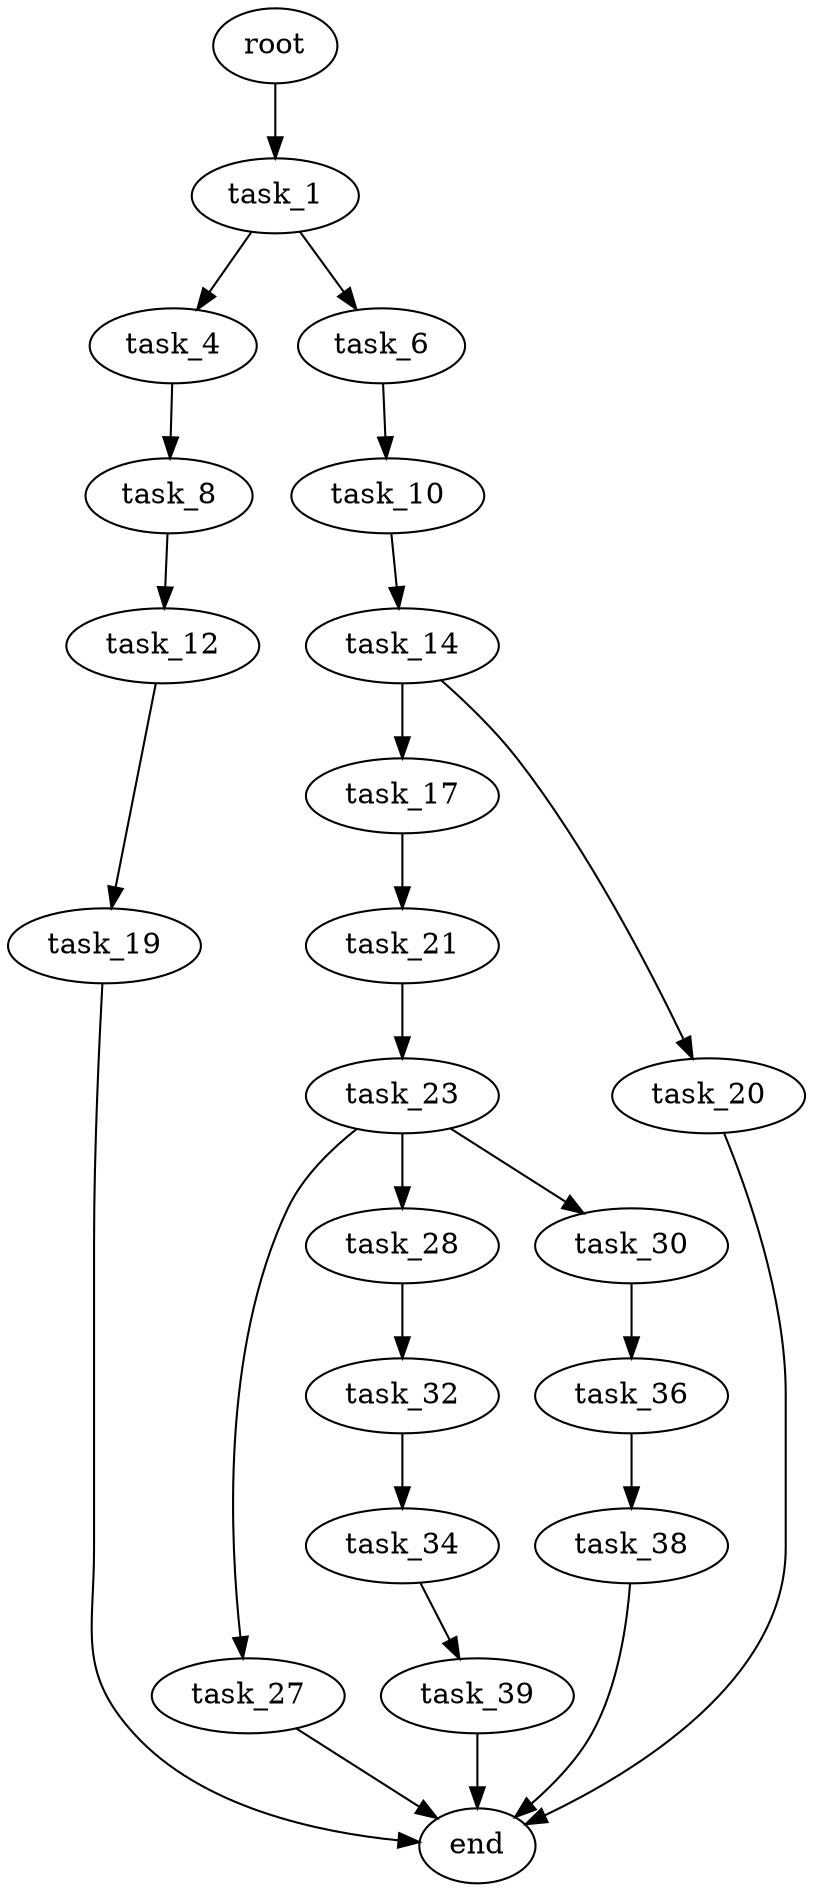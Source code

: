 digraph G {
  root [size="0.000000"];
  task_1 [size="28991029248.000000"];
  task_4 [size="28991029248.000000"];
  task_6 [size="1830185167.000000"];
  task_8 [size="355904079334.000000"];
  task_10 [size="4704697509.000000"];
  task_12 [size="295688452885.000000"];
  task_14 [size="1073741824000.000000"];
  task_17 [size="1977079134.000000"];
  task_19 [size="2449606576.000000"];
  task_20 [size="25252678672.000000"];
  task_21 [size="96035065223.000000"];
  task_23 [size="368293445632.000000"];
  task_27 [size="1073741824000.000000"];
  task_28 [size="782757789696.000000"];
  task_30 [size="1154862236815.000000"];
  task_32 [size="7440507584.000000"];
  task_34 [size="4904203242.000000"];
  task_36 [size="3927231739.000000"];
  task_38 [size="801816067674.000000"];
  task_39 [size="22735966483.000000"];
  end [size="0.000000"];

  root -> task_1 [size="1.000000"];
  task_1 -> task_4 [size="75497472.000000"];
  task_1 -> task_6 [size="75497472.000000"];
  task_4 -> task_8 [size="75497472.000000"];
  task_6 -> task_10 [size="33554432.000000"];
  task_8 -> task_12 [size="301989888.000000"];
  task_10 -> task_14 [size="75497472.000000"];
  task_12 -> task_19 [size="301989888.000000"];
  task_14 -> task_17 [size="838860800.000000"];
  task_14 -> task_20 [size="838860800.000000"];
  task_17 -> task_21 [size="209715200.000000"];
  task_19 -> end [size="1.000000"];
  task_20 -> end [size="1.000000"];
  task_21 -> task_23 [size="75497472.000000"];
  task_23 -> task_27 [size="411041792.000000"];
  task_23 -> task_28 [size="411041792.000000"];
  task_23 -> task_30 [size="411041792.000000"];
  task_27 -> end [size="1.000000"];
  task_28 -> task_32 [size="679477248.000000"];
  task_30 -> task_36 [size="838860800.000000"];
  task_32 -> task_34 [size="838860800.000000"];
  task_34 -> task_39 [size="301989888.000000"];
  task_36 -> task_38 [size="134217728.000000"];
  task_38 -> end [size="1.000000"];
  task_39 -> end [size="1.000000"];
}
